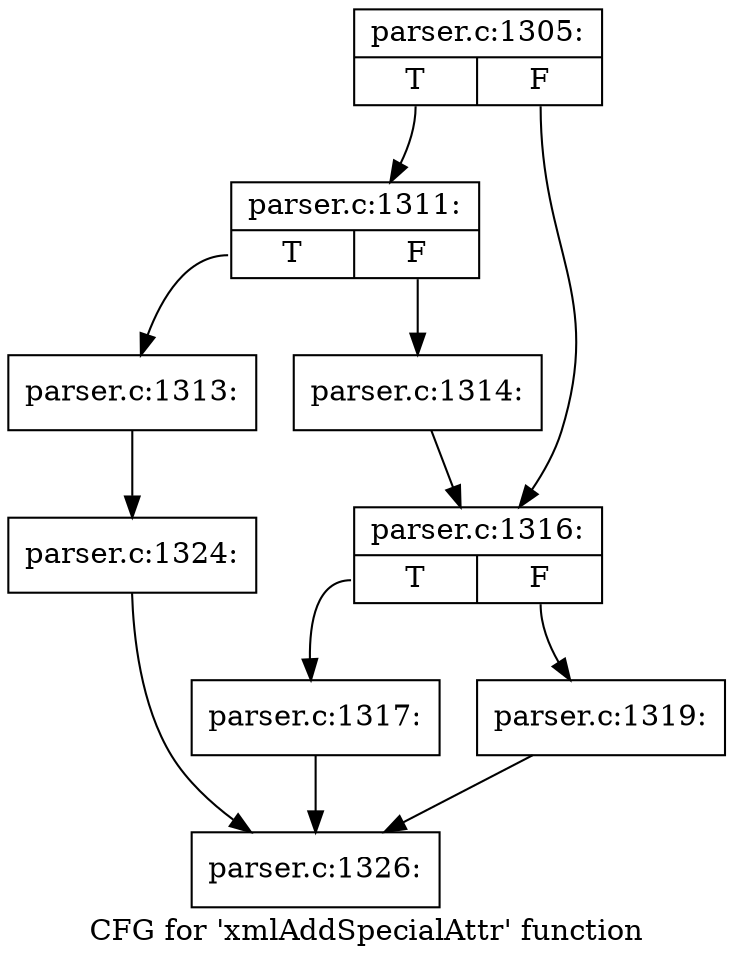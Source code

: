 digraph "CFG for 'xmlAddSpecialAttr' function" {
	label="CFG for 'xmlAddSpecialAttr' function";

	Node0x60be530 [shape=record,label="{parser.c:1305:|{<s0>T|<s1>F}}"];
	Node0x60be530:s0 -> Node0x60bea90;
	Node0x60be530:s1 -> Node0x60cf610;
	Node0x60bea90 [shape=record,label="{parser.c:1311:|{<s0>T|<s1>F}}"];
	Node0x60bea90:s0 -> Node0x60cff10;
	Node0x60bea90:s1 -> Node0x60cff60;
	Node0x60cff10 [shape=record,label="{parser.c:1313:}"];
	Node0x60cff10 -> Node0x60d0280;
	Node0x60cff60 [shape=record,label="{parser.c:1314:}"];
	Node0x60cff60 -> Node0x60cf610;
	Node0x60cf610 [shape=record,label="{parser.c:1316:|{<s0>T|<s1>F}}"];
	Node0x60cf610:s0 -> Node0x60d0da0;
	Node0x60cf610:s1 -> Node0x60d0df0;
	Node0x60d0da0 [shape=record,label="{parser.c:1317:}"];
	Node0x60d0da0 -> Node0x60c2dd0;
	Node0x60d0df0 [shape=record,label="{parser.c:1319:}"];
	Node0x60d0df0 -> Node0x60c2dd0;
	Node0x60d0280 [shape=record,label="{parser.c:1324:}"];
	Node0x60d0280 -> Node0x60c2dd0;
	Node0x60c2dd0 [shape=record,label="{parser.c:1326:}"];
}
